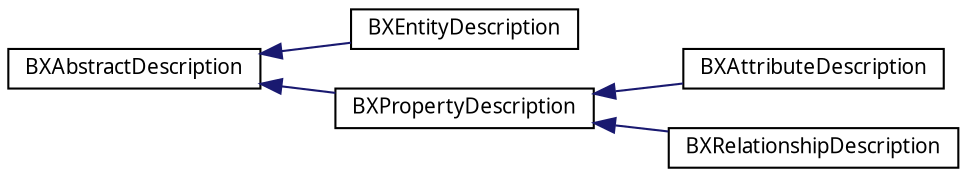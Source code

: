 digraph "Graphical Class Hierarchy"
{
  edge [fontname="LucidaGrande",fontsize="10",labelfontname="LucidaGrande",labelfontsize="10"];
  node [fontname="LucidaGrande",fontsize="10",shape=record];
  rankdir="LR";
  Node1 [label="BXAbstractDescription",height=0.2,width=0.4,color="black", fillcolor="white", style="filled",URL="$interface_b_x_abstract_description.html",tooltip="An abstract superclass for various description classes. "];
  Node1 -> Node2 [dir="back",color="midnightblue",fontsize="10",style="solid",fontname="LucidaGrande"];
  Node2 [label="BXEntityDescription",height=0.2,width=0.4,color="black", fillcolor="white", style="filled",URL="$interface_b_x_entity_description.html",tooltip="An entity description contains information about a specific table or view in a given database..."];
  Node1 -> Node3 [dir="back",color="midnightblue",fontsize="10",style="solid",fontname="LucidaGrande"];
  Node3 [label="BXPropertyDescription",height=0.2,width=0.4,color="black", fillcolor="white", style="filled",URL="$interface_b_x_property_description.html",tooltip="A superclass for various description classes. "];
  Node3 -> Node4 [dir="back",color="midnightblue",fontsize="10",style="solid",fontname="LucidaGrande"];
  Node4 [label="BXAttributeDescription",height=0.2,width=0.4,color="black", fillcolor="white", style="filled",URL="$interface_b_x_attribute_description.html",tooltip="An attribute description contains information about a column in a specific entity. "];
  Node3 -> Node5 [dir="back",color="midnightblue",fontsize="10",style="solid",fontname="LucidaGrande"];
  Node5 [label="BXRelationshipDescription",height=0.2,width=0.4,color="black", fillcolor="white", style="filled",URL="$interface_b_x_relationship_description.html",tooltip="A description for one-to-many relationships and a superclass for others. "];
}
